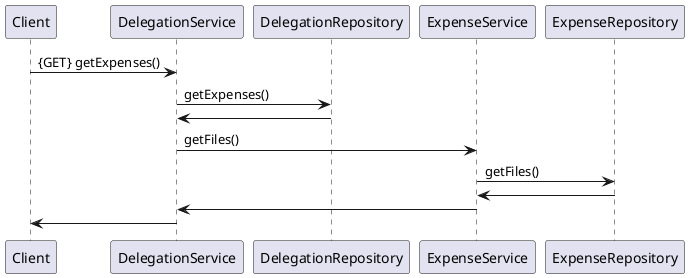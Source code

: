 @startuml
Client->DelegationService:{GET} getExpenses()
DelegationService->DelegationRepository:getExpenses()
DelegationRepository->DelegationService
DelegationService->ExpenseService:getFiles()
ExpenseService->ExpenseRepository:getFiles()
ExpenseRepository->ExpenseService
ExpenseService->DelegationService
DelegationService->Client
@enduml
